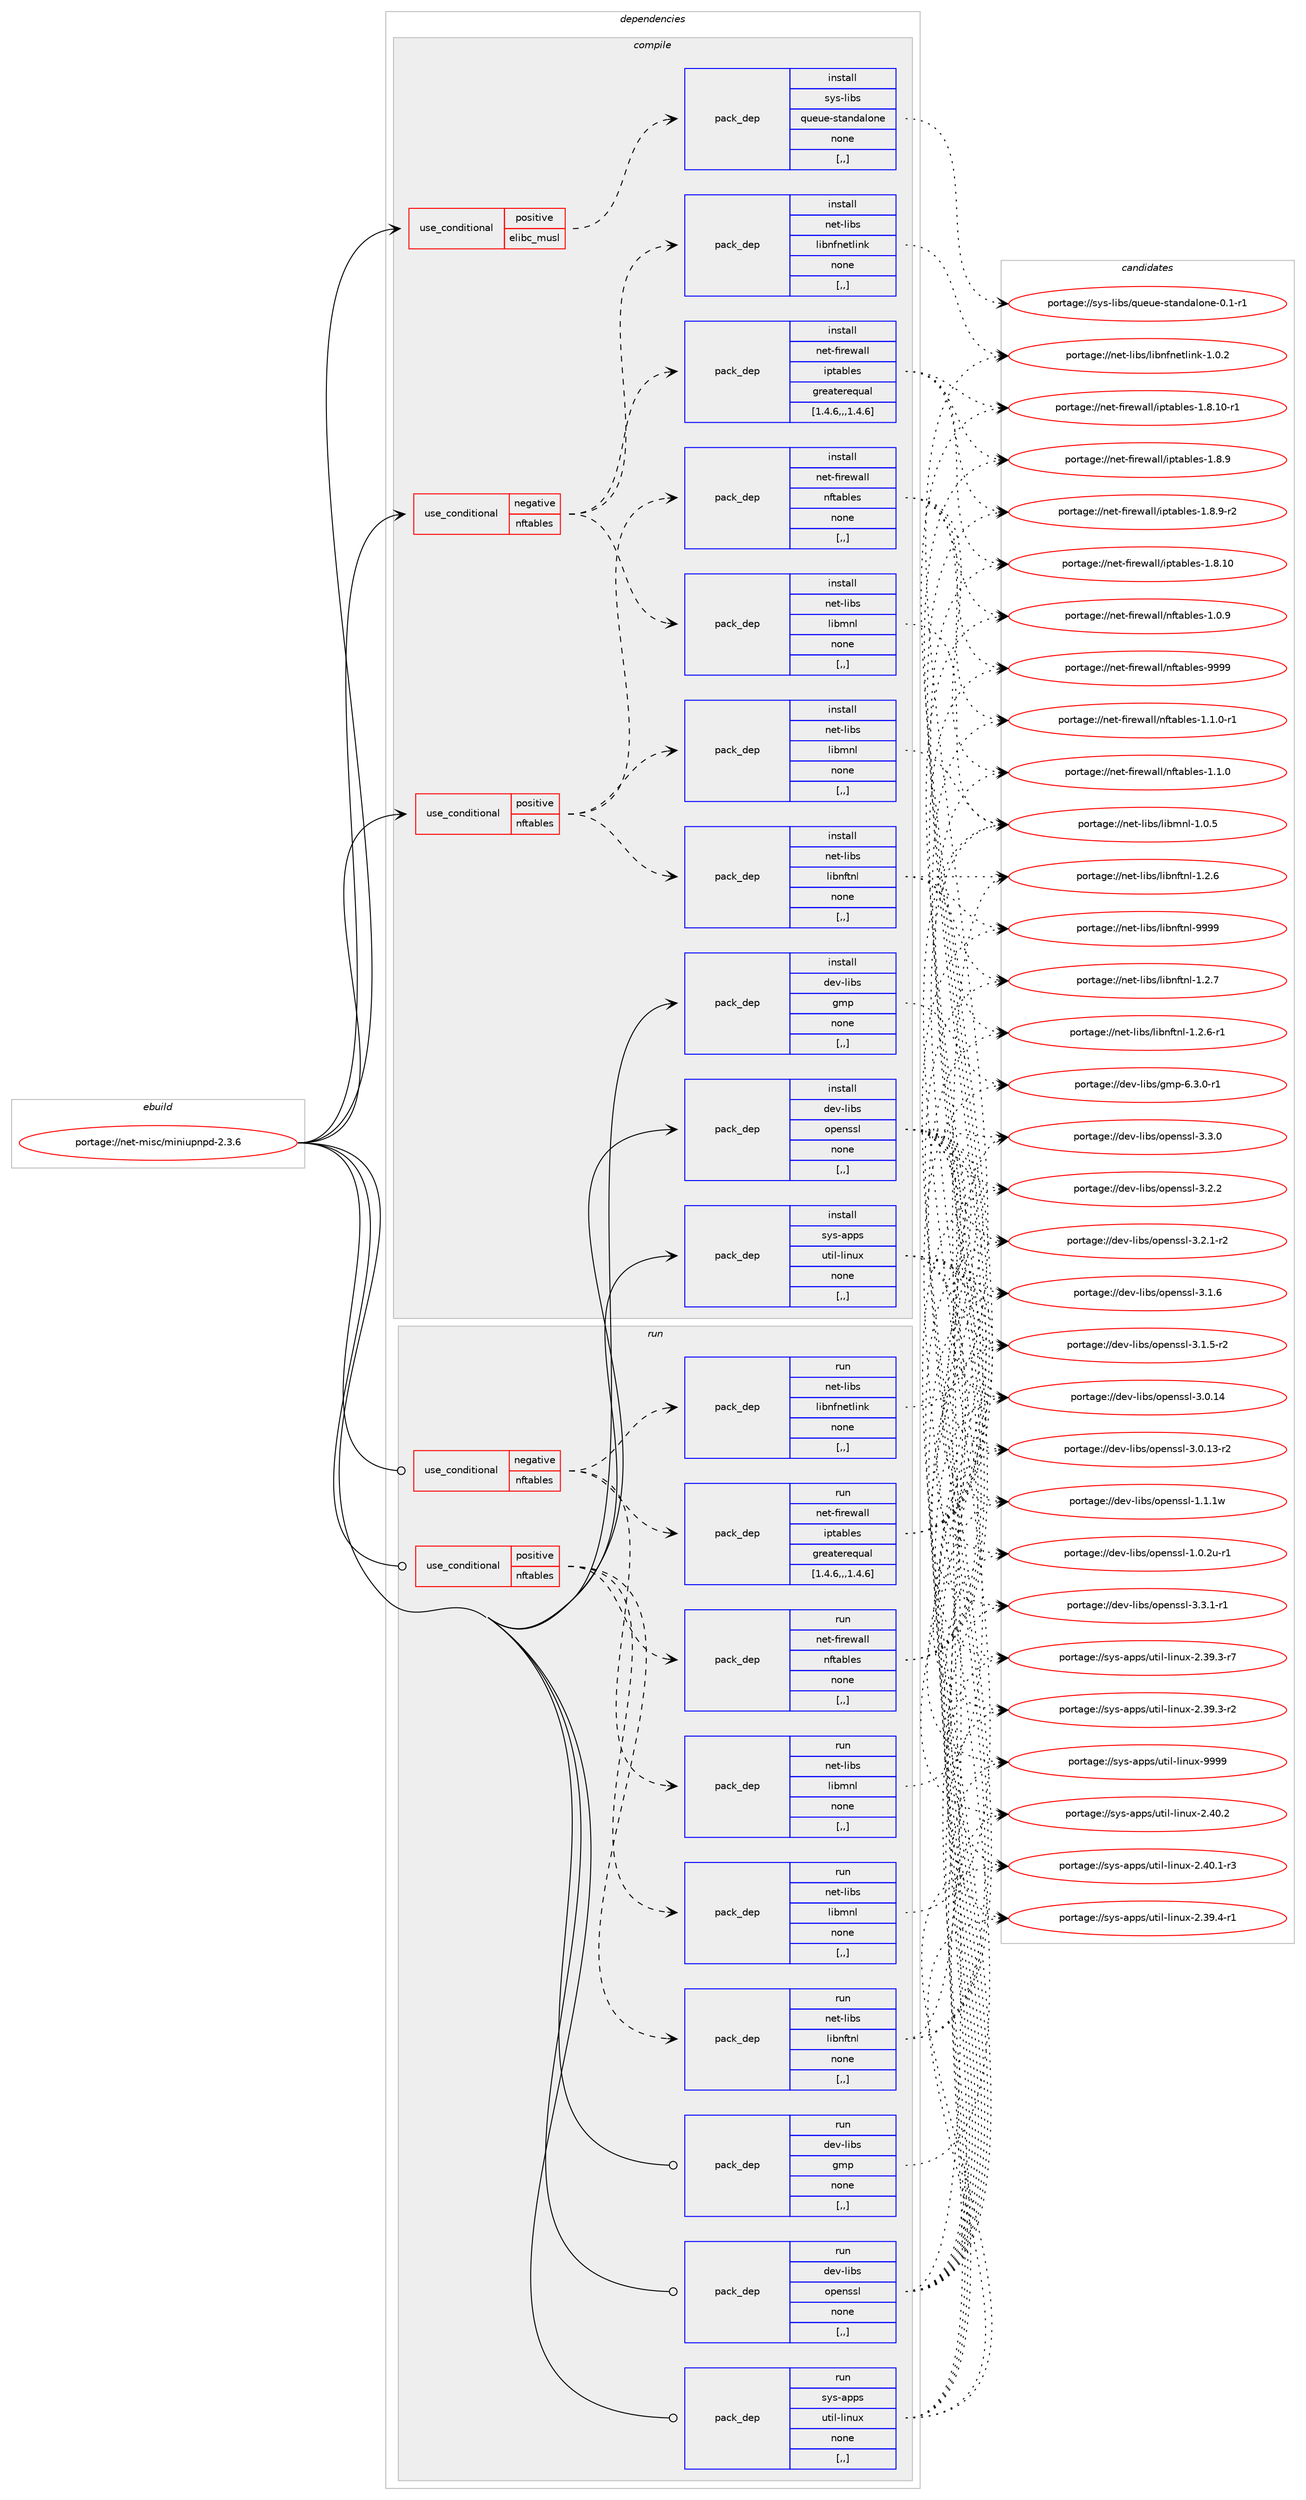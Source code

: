 digraph prolog {

# *************
# Graph options
# *************

newrank=true;
concentrate=true;
compound=true;
graph [rankdir=LR,fontname=Helvetica,fontsize=10,ranksep=1.5];#, ranksep=2.5, nodesep=0.2];
edge  [arrowhead=vee];
node  [fontname=Helvetica,fontsize=10];

# **********
# The ebuild
# **********

subgraph cluster_leftcol {
color=gray;
label=<<i>ebuild</i>>;
id [label="portage://net-misc/miniupnpd-2.3.6", color=red, width=4, href="../net-misc/miniupnpd-2.3.6.svg"];
}

# ****************
# The dependencies
# ****************

subgraph cluster_midcol {
color=gray;
label=<<i>dependencies</i>>;
subgraph cluster_compile {
fillcolor="#eeeeee";
style=filled;
label=<<i>compile</i>>;
subgraph cond97906 {
dependency372082 [label=<<TABLE BORDER="0" CELLBORDER="1" CELLSPACING="0" CELLPADDING="4"><TR><TD ROWSPAN="3" CELLPADDING="10">use_conditional</TD></TR><TR><TD>negative</TD></TR><TR><TD>nftables</TD></TR></TABLE>>, shape=none, color=red];
subgraph pack271510 {
dependency372083 [label=<<TABLE BORDER="0" CELLBORDER="1" CELLSPACING="0" CELLPADDING="4" WIDTH="220"><TR><TD ROWSPAN="6" CELLPADDING="30">pack_dep</TD></TR><TR><TD WIDTH="110">install</TD></TR><TR><TD>net-firewall</TD></TR><TR><TD>iptables</TD></TR><TR><TD>greaterequal</TD></TR><TR><TD>[1.4.6,,,1.4.6]</TD></TR></TABLE>>, shape=none, color=blue];
}
dependency372082:e -> dependency372083:w [weight=20,style="dashed",arrowhead="vee"];
subgraph pack271511 {
dependency372084 [label=<<TABLE BORDER="0" CELLBORDER="1" CELLSPACING="0" CELLPADDING="4" WIDTH="220"><TR><TD ROWSPAN="6" CELLPADDING="30">pack_dep</TD></TR><TR><TD WIDTH="110">install</TD></TR><TR><TD>net-libs</TD></TR><TR><TD>libnfnetlink</TD></TR><TR><TD>none</TD></TR><TR><TD>[,,]</TD></TR></TABLE>>, shape=none, color=blue];
}
dependency372082:e -> dependency372084:w [weight=20,style="dashed",arrowhead="vee"];
subgraph pack271512 {
dependency372085 [label=<<TABLE BORDER="0" CELLBORDER="1" CELLSPACING="0" CELLPADDING="4" WIDTH="220"><TR><TD ROWSPAN="6" CELLPADDING="30">pack_dep</TD></TR><TR><TD WIDTH="110">install</TD></TR><TR><TD>net-libs</TD></TR><TR><TD>libmnl</TD></TR><TR><TD>none</TD></TR><TR><TD>[,,]</TD></TR></TABLE>>, shape=none, color=blue];
}
dependency372082:e -> dependency372085:w [weight=20,style="dashed",arrowhead="vee"];
}
id:e -> dependency372082:w [weight=20,style="solid",arrowhead="vee"];
subgraph cond97907 {
dependency372086 [label=<<TABLE BORDER="0" CELLBORDER="1" CELLSPACING="0" CELLPADDING="4"><TR><TD ROWSPAN="3" CELLPADDING="10">use_conditional</TD></TR><TR><TD>positive</TD></TR><TR><TD>elibc_musl</TD></TR></TABLE>>, shape=none, color=red];
subgraph pack271513 {
dependency372087 [label=<<TABLE BORDER="0" CELLBORDER="1" CELLSPACING="0" CELLPADDING="4" WIDTH="220"><TR><TD ROWSPAN="6" CELLPADDING="30">pack_dep</TD></TR><TR><TD WIDTH="110">install</TD></TR><TR><TD>sys-libs</TD></TR><TR><TD>queue-standalone</TD></TR><TR><TD>none</TD></TR><TR><TD>[,,]</TD></TR></TABLE>>, shape=none, color=blue];
}
dependency372086:e -> dependency372087:w [weight=20,style="dashed",arrowhead="vee"];
}
id:e -> dependency372086:w [weight=20,style="solid",arrowhead="vee"];
subgraph cond97908 {
dependency372088 [label=<<TABLE BORDER="0" CELLBORDER="1" CELLSPACING="0" CELLPADDING="4"><TR><TD ROWSPAN="3" CELLPADDING="10">use_conditional</TD></TR><TR><TD>positive</TD></TR><TR><TD>nftables</TD></TR></TABLE>>, shape=none, color=red];
subgraph pack271514 {
dependency372089 [label=<<TABLE BORDER="0" CELLBORDER="1" CELLSPACING="0" CELLPADDING="4" WIDTH="220"><TR><TD ROWSPAN="6" CELLPADDING="30">pack_dep</TD></TR><TR><TD WIDTH="110">install</TD></TR><TR><TD>net-firewall</TD></TR><TR><TD>nftables</TD></TR><TR><TD>none</TD></TR><TR><TD>[,,]</TD></TR></TABLE>>, shape=none, color=blue];
}
dependency372088:e -> dependency372089:w [weight=20,style="dashed",arrowhead="vee"];
subgraph pack271515 {
dependency372090 [label=<<TABLE BORDER="0" CELLBORDER="1" CELLSPACING="0" CELLPADDING="4" WIDTH="220"><TR><TD ROWSPAN="6" CELLPADDING="30">pack_dep</TD></TR><TR><TD WIDTH="110">install</TD></TR><TR><TD>net-libs</TD></TR><TR><TD>libnftnl</TD></TR><TR><TD>none</TD></TR><TR><TD>[,,]</TD></TR></TABLE>>, shape=none, color=blue];
}
dependency372088:e -> dependency372090:w [weight=20,style="dashed",arrowhead="vee"];
subgraph pack271516 {
dependency372091 [label=<<TABLE BORDER="0" CELLBORDER="1" CELLSPACING="0" CELLPADDING="4" WIDTH="220"><TR><TD ROWSPAN="6" CELLPADDING="30">pack_dep</TD></TR><TR><TD WIDTH="110">install</TD></TR><TR><TD>net-libs</TD></TR><TR><TD>libmnl</TD></TR><TR><TD>none</TD></TR><TR><TD>[,,]</TD></TR></TABLE>>, shape=none, color=blue];
}
dependency372088:e -> dependency372091:w [weight=20,style="dashed",arrowhead="vee"];
}
id:e -> dependency372088:w [weight=20,style="solid",arrowhead="vee"];
subgraph pack271517 {
dependency372092 [label=<<TABLE BORDER="0" CELLBORDER="1" CELLSPACING="0" CELLPADDING="4" WIDTH="220"><TR><TD ROWSPAN="6" CELLPADDING="30">pack_dep</TD></TR><TR><TD WIDTH="110">install</TD></TR><TR><TD>dev-libs</TD></TR><TR><TD>gmp</TD></TR><TR><TD>none</TD></TR><TR><TD>[,,]</TD></TR></TABLE>>, shape=none, color=blue];
}
id:e -> dependency372092:w [weight=20,style="solid",arrowhead="vee"];
subgraph pack271518 {
dependency372093 [label=<<TABLE BORDER="0" CELLBORDER="1" CELLSPACING="0" CELLPADDING="4" WIDTH="220"><TR><TD ROWSPAN="6" CELLPADDING="30">pack_dep</TD></TR><TR><TD WIDTH="110">install</TD></TR><TR><TD>dev-libs</TD></TR><TR><TD>openssl</TD></TR><TR><TD>none</TD></TR><TR><TD>[,,]</TD></TR></TABLE>>, shape=none, color=blue];
}
id:e -> dependency372093:w [weight=20,style="solid",arrowhead="vee"];
subgraph pack271519 {
dependency372094 [label=<<TABLE BORDER="0" CELLBORDER="1" CELLSPACING="0" CELLPADDING="4" WIDTH="220"><TR><TD ROWSPAN="6" CELLPADDING="30">pack_dep</TD></TR><TR><TD WIDTH="110">install</TD></TR><TR><TD>sys-apps</TD></TR><TR><TD>util-linux</TD></TR><TR><TD>none</TD></TR><TR><TD>[,,]</TD></TR></TABLE>>, shape=none, color=blue];
}
id:e -> dependency372094:w [weight=20,style="solid",arrowhead="vee"];
}
subgraph cluster_compileandrun {
fillcolor="#eeeeee";
style=filled;
label=<<i>compile and run</i>>;
}
subgraph cluster_run {
fillcolor="#eeeeee";
style=filled;
label=<<i>run</i>>;
subgraph cond97909 {
dependency372095 [label=<<TABLE BORDER="0" CELLBORDER="1" CELLSPACING="0" CELLPADDING="4"><TR><TD ROWSPAN="3" CELLPADDING="10">use_conditional</TD></TR><TR><TD>negative</TD></TR><TR><TD>nftables</TD></TR></TABLE>>, shape=none, color=red];
subgraph pack271520 {
dependency372096 [label=<<TABLE BORDER="0" CELLBORDER="1" CELLSPACING="0" CELLPADDING="4" WIDTH="220"><TR><TD ROWSPAN="6" CELLPADDING="30">pack_dep</TD></TR><TR><TD WIDTH="110">run</TD></TR><TR><TD>net-firewall</TD></TR><TR><TD>iptables</TD></TR><TR><TD>greaterequal</TD></TR><TR><TD>[1.4.6,,,1.4.6]</TD></TR></TABLE>>, shape=none, color=blue];
}
dependency372095:e -> dependency372096:w [weight=20,style="dashed",arrowhead="vee"];
subgraph pack271521 {
dependency372097 [label=<<TABLE BORDER="0" CELLBORDER="1" CELLSPACING="0" CELLPADDING="4" WIDTH="220"><TR><TD ROWSPAN="6" CELLPADDING="30">pack_dep</TD></TR><TR><TD WIDTH="110">run</TD></TR><TR><TD>net-libs</TD></TR><TR><TD>libnfnetlink</TD></TR><TR><TD>none</TD></TR><TR><TD>[,,]</TD></TR></TABLE>>, shape=none, color=blue];
}
dependency372095:e -> dependency372097:w [weight=20,style="dashed",arrowhead="vee"];
subgraph pack271522 {
dependency372098 [label=<<TABLE BORDER="0" CELLBORDER="1" CELLSPACING="0" CELLPADDING="4" WIDTH="220"><TR><TD ROWSPAN="6" CELLPADDING="30">pack_dep</TD></TR><TR><TD WIDTH="110">run</TD></TR><TR><TD>net-libs</TD></TR><TR><TD>libmnl</TD></TR><TR><TD>none</TD></TR><TR><TD>[,,]</TD></TR></TABLE>>, shape=none, color=blue];
}
dependency372095:e -> dependency372098:w [weight=20,style="dashed",arrowhead="vee"];
}
id:e -> dependency372095:w [weight=20,style="solid",arrowhead="odot"];
subgraph cond97910 {
dependency372099 [label=<<TABLE BORDER="0" CELLBORDER="1" CELLSPACING="0" CELLPADDING="4"><TR><TD ROWSPAN="3" CELLPADDING="10">use_conditional</TD></TR><TR><TD>positive</TD></TR><TR><TD>nftables</TD></TR></TABLE>>, shape=none, color=red];
subgraph pack271523 {
dependency372100 [label=<<TABLE BORDER="0" CELLBORDER="1" CELLSPACING="0" CELLPADDING="4" WIDTH="220"><TR><TD ROWSPAN="6" CELLPADDING="30">pack_dep</TD></TR><TR><TD WIDTH="110">run</TD></TR><TR><TD>net-firewall</TD></TR><TR><TD>nftables</TD></TR><TR><TD>none</TD></TR><TR><TD>[,,]</TD></TR></TABLE>>, shape=none, color=blue];
}
dependency372099:e -> dependency372100:w [weight=20,style="dashed",arrowhead="vee"];
subgraph pack271524 {
dependency372101 [label=<<TABLE BORDER="0" CELLBORDER="1" CELLSPACING="0" CELLPADDING="4" WIDTH="220"><TR><TD ROWSPAN="6" CELLPADDING="30">pack_dep</TD></TR><TR><TD WIDTH="110">run</TD></TR><TR><TD>net-libs</TD></TR><TR><TD>libnftnl</TD></TR><TR><TD>none</TD></TR><TR><TD>[,,]</TD></TR></TABLE>>, shape=none, color=blue];
}
dependency372099:e -> dependency372101:w [weight=20,style="dashed",arrowhead="vee"];
subgraph pack271525 {
dependency372102 [label=<<TABLE BORDER="0" CELLBORDER="1" CELLSPACING="0" CELLPADDING="4" WIDTH="220"><TR><TD ROWSPAN="6" CELLPADDING="30">pack_dep</TD></TR><TR><TD WIDTH="110">run</TD></TR><TR><TD>net-libs</TD></TR><TR><TD>libmnl</TD></TR><TR><TD>none</TD></TR><TR><TD>[,,]</TD></TR></TABLE>>, shape=none, color=blue];
}
dependency372099:e -> dependency372102:w [weight=20,style="dashed",arrowhead="vee"];
}
id:e -> dependency372099:w [weight=20,style="solid",arrowhead="odot"];
subgraph pack271526 {
dependency372103 [label=<<TABLE BORDER="0" CELLBORDER="1" CELLSPACING="0" CELLPADDING="4" WIDTH="220"><TR><TD ROWSPAN="6" CELLPADDING="30">pack_dep</TD></TR><TR><TD WIDTH="110">run</TD></TR><TR><TD>dev-libs</TD></TR><TR><TD>gmp</TD></TR><TR><TD>none</TD></TR><TR><TD>[,,]</TD></TR></TABLE>>, shape=none, color=blue];
}
id:e -> dependency372103:w [weight=20,style="solid",arrowhead="odot"];
subgraph pack271527 {
dependency372104 [label=<<TABLE BORDER="0" CELLBORDER="1" CELLSPACING="0" CELLPADDING="4" WIDTH="220"><TR><TD ROWSPAN="6" CELLPADDING="30">pack_dep</TD></TR><TR><TD WIDTH="110">run</TD></TR><TR><TD>dev-libs</TD></TR><TR><TD>openssl</TD></TR><TR><TD>none</TD></TR><TR><TD>[,,]</TD></TR></TABLE>>, shape=none, color=blue];
}
id:e -> dependency372104:w [weight=20,style="solid",arrowhead="odot"];
subgraph pack271528 {
dependency372105 [label=<<TABLE BORDER="0" CELLBORDER="1" CELLSPACING="0" CELLPADDING="4" WIDTH="220"><TR><TD ROWSPAN="6" CELLPADDING="30">pack_dep</TD></TR><TR><TD WIDTH="110">run</TD></TR><TR><TD>sys-apps</TD></TR><TR><TD>util-linux</TD></TR><TR><TD>none</TD></TR><TR><TD>[,,]</TD></TR></TABLE>>, shape=none, color=blue];
}
id:e -> dependency372105:w [weight=20,style="solid",arrowhead="odot"];
}
}

# **************
# The candidates
# **************

subgraph cluster_choices {
rank=same;
color=gray;
label=<<i>candidates</i>>;

subgraph choice271510 {
color=black;
nodesep=1;
choice1101011164510210511410111997108108471051121169798108101115454946564649484511449 [label="portage://net-firewall/iptables-1.8.10-r1", color=red, width=4,href="../net-firewall/iptables-1.8.10-r1.svg"];
choice110101116451021051141011199710810847105112116979810810111545494656464948 [label="portage://net-firewall/iptables-1.8.10", color=red, width=4,href="../net-firewall/iptables-1.8.10.svg"];
choice11010111645102105114101119971081084710511211697981081011154549465646574511450 [label="portage://net-firewall/iptables-1.8.9-r2", color=red, width=4,href="../net-firewall/iptables-1.8.9-r2.svg"];
choice1101011164510210511410111997108108471051121169798108101115454946564657 [label="portage://net-firewall/iptables-1.8.9", color=red, width=4,href="../net-firewall/iptables-1.8.9.svg"];
dependency372083:e -> choice1101011164510210511410111997108108471051121169798108101115454946564649484511449:w [style=dotted,weight="100"];
dependency372083:e -> choice110101116451021051141011199710810847105112116979810810111545494656464948:w [style=dotted,weight="100"];
dependency372083:e -> choice11010111645102105114101119971081084710511211697981081011154549465646574511450:w [style=dotted,weight="100"];
dependency372083:e -> choice1101011164510210511410111997108108471051121169798108101115454946564657:w [style=dotted,weight="100"];
}
subgraph choice271511 {
color=black;
nodesep=1;
choice11010111645108105981154710810598110102110101116108105110107454946484650 [label="portage://net-libs/libnfnetlink-1.0.2", color=red, width=4,href="../net-libs/libnfnetlink-1.0.2.svg"];
dependency372084:e -> choice11010111645108105981154710810598110102110101116108105110107454946484650:w [style=dotted,weight="100"];
}
subgraph choice271512 {
color=black;
nodesep=1;
choice11010111645108105981154710810598109110108454946484653 [label="portage://net-libs/libmnl-1.0.5", color=red, width=4,href="../net-libs/libmnl-1.0.5.svg"];
dependency372085:e -> choice11010111645108105981154710810598109110108454946484653:w [style=dotted,weight="100"];
}
subgraph choice271513 {
color=black;
nodesep=1;
choice115121115451081059811547113117101117101451151169711010097108111110101454846494511449 [label="portage://sys-libs/queue-standalone-0.1-r1", color=red, width=4,href="../sys-libs/queue-standalone-0.1-r1.svg"];
dependency372087:e -> choice115121115451081059811547113117101117101451151169711010097108111110101454846494511449:w [style=dotted,weight="100"];
}
subgraph choice271514 {
color=black;
nodesep=1;
choice11010111645102105114101119971081084711010211697981081011154557575757 [label="portage://net-firewall/nftables-9999", color=red, width=4,href="../net-firewall/nftables-9999.svg"];
choice11010111645102105114101119971081084711010211697981081011154549464946484511449 [label="portage://net-firewall/nftables-1.1.0-r1", color=red, width=4,href="../net-firewall/nftables-1.1.0-r1.svg"];
choice1101011164510210511410111997108108471101021169798108101115454946494648 [label="portage://net-firewall/nftables-1.1.0", color=red, width=4,href="../net-firewall/nftables-1.1.0.svg"];
choice1101011164510210511410111997108108471101021169798108101115454946484657 [label="portage://net-firewall/nftables-1.0.9", color=red, width=4,href="../net-firewall/nftables-1.0.9.svg"];
dependency372089:e -> choice11010111645102105114101119971081084711010211697981081011154557575757:w [style=dotted,weight="100"];
dependency372089:e -> choice11010111645102105114101119971081084711010211697981081011154549464946484511449:w [style=dotted,weight="100"];
dependency372089:e -> choice1101011164510210511410111997108108471101021169798108101115454946494648:w [style=dotted,weight="100"];
dependency372089:e -> choice1101011164510210511410111997108108471101021169798108101115454946484657:w [style=dotted,weight="100"];
}
subgraph choice271515 {
color=black;
nodesep=1;
choice110101116451081059811547108105981101021161101084557575757 [label="portage://net-libs/libnftnl-9999", color=red, width=4,href="../net-libs/libnftnl-9999.svg"];
choice11010111645108105981154710810598110102116110108454946504655 [label="portage://net-libs/libnftnl-1.2.7", color=red, width=4,href="../net-libs/libnftnl-1.2.7.svg"];
choice110101116451081059811547108105981101021161101084549465046544511449 [label="portage://net-libs/libnftnl-1.2.6-r1", color=red, width=4,href="../net-libs/libnftnl-1.2.6-r1.svg"];
choice11010111645108105981154710810598110102116110108454946504654 [label="portage://net-libs/libnftnl-1.2.6", color=red, width=4,href="../net-libs/libnftnl-1.2.6.svg"];
dependency372090:e -> choice110101116451081059811547108105981101021161101084557575757:w [style=dotted,weight="100"];
dependency372090:e -> choice11010111645108105981154710810598110102116110108454946504655:w [style=dotted,weight="100"];
dependency372090:e -> choice110101116451081059811547108105981101021161101084549465046544511449:w [style=dotted,weight="100"];
dependency372090:e -> choice11010111645108105981154710810598110102116110108454946504654:w [style=dotted,weight="100"];
}
subgraph choice271516 {
color=black;
nodesep=1;
choice11010111645108105981154710810598109110108454946484653 [label="portage://net-libs/libmnl-1.0.5", color=red, width=4,href="../net-libs/libmnl-1.0.5.svg"];
dependency372091:e -> choice11010111645108105981154710810598109110108454946484653:w [style=dotted,weight="100"];
}
subgraph choice271517 {
color=black;
nodesep=1;
choice1001011184510810598115471031091124554465146484511449 [label="portage://dev-libs/gmp-6.3.0-r1", color=red, width=4,href="../dev-libs/gmp-6.3.0-r1.svg"];
dependency372092:e -> choice1001011184510810598115471031091124554465146484511449:w [style=dotted,weight="100"];
}
subgraph choice271518 {
color=black;
nodesep=1;
choice1001011184510810598115471111121011101151151084551465146494511449 [label="portage://dev-libs/openssl-3.3.1-r1", color=red, width=4,href="../dev-libs/openssl-3.3.1-r1.svg"];
choice100101118451081059811547111112101110115115108455146514648 [label="portage://dev-libs/openssl-3.3.0", color=red, width=4,href="../dev-libs/openssl-3.3.0.svg"];
choice100101118451081059811547111112101110115115108455146504650 [label="portage://dev-libs/openssl-3.2.2", color=red, width=4,href="../dev-libs/openssl-3.2.2.svg"];
choice1001011184510810598115471111121011101151151084551465046494511450 [label="portage://dev-libs/openssl-3.2.1-r2", color=red, width=4,href="../dev-libs/openssl-3.2.1-r2.svg"];
choice100101118451081059811547111112101110115115108455146494654 [label="portage://dev-libs/openssl-3.1.6", color=red, width=4,href="../dev-libs/openssl-3.1.6.svg"];
choice1001011184510810598115471111121011101151151084551464946534511450 [label="portage://dev-libs/openssl-3.1.5-r2", color=red, width=4,href="../dev-libs/openssl-3.1.5-r2.svg"];
choice10010111845108105981154711111210111011511510845514648464952 [label="portage://dev-libs/openssl-3.0.14", color=red, width=4,href="../dev-libs/openssl-3.0.14.svg"];
choice100101118451081059811547111112101110115115108455146484649514511450 [label="portage://dev-libs/openssl-3.0.13-r2", color=red, width=4,href="../dev-libs/openssl-3.0.13-r2.svg"];
choice100101118451081059811547111112101110115115108454946494649119 [label="portage://dev-libs/openssl-1.1.1w", color=red, width=4,href="../dev-libs/openssl-1.1.1w.svg"];
choice1001011184510810598115471111121011101151151084549464846501174511449 [label="portage://dev-libs/openssl-1.0.2u-r1", color=red, width=4,href="../dev-libs/openssl-1.0.2u-r1.svg"];
dependency372093:e -> choice1001011184510810598115471111121011101151151084551465146494511449:w [style=dotted,weight="100"];
dependency372093:e -> choice100101118451081059811547111112101110115115108455146514648:w [style=dotted,weight="100"];
dependency372093:e -> choice100101118451081059811547111112101110115115108455146504650:w [style=dotted,weight="100"];
dependency372093:e -> choice1001011184510810598115471111121011101151151084551465046494511450:w [style=dotted,weight="100"];
dependency372093:e -> choice100101118451081059811547111112101110115115108455146494654:w [style=dotted,weight="100"];
dependency372093:e -> choice1001011184510810598115471111121011101151151084551464946534511450:w [style=dotted,weight="100"];
dependency372093:e -> choice10010111845108105981154711111210111011511510845514648464952:w [style=dotted,weight="100"];
dependency372093:e -> choice100101118451081059811547111112101110115115108455146484649514511450:w [style=dotted,weight="100"];
dependency372093:e -> choice100101118451081059811547111112101110115115108454946494649119:w [style=dotted,weight="100"];
dependency372093:e -> choice1001011184510810598115471111121011101151151084549464846501174511449:w [style=dotted,weight="100"];
}
subgraph choice271519 {
color=black;
nodesep=1;
choice115121115459711211211547117116105108451081051101171204557575757 [label="portage://sys-apps/util-linux-9999", color=red, width=4,href="../sys-apps/util-linux-9999.svg"];
choice1151211154597112112115471171161051084510810511011712045504652484650 [label="portage://sys-apps/util-linux-2.40.2", color=red, width=4,href="../sys-apps/util-linux-2.40.2.svg"];
choice11512111545971121121154711711610510845108105110117120455046524846494511451 [label="portage://sys-apps/util-linux-2.40.1-r3", color=red, width=4,href="../sys-apps/util-linux-2.40.1-r3.svg"];
choice11512111545971121121154711711610510845108105110117120455046515746524511449 [label="portage://sys-apps/util-linux-2.39.4-r1", color=red, width=4,href="../sys-apps/util-linux-2.39.4-r1.svg"];
choice11512111545971121121154711711610510845108105110117120455046515746514511455 [label="portage://sys-apps/util-linux-2.39.3-r7", color=red, width=4,href="../sys-apps/util-linux-2.39.3-r7.svg"];
choice11512111545971121121154711711610510845108105110117120455046515746514511450 [label="portage://sys-apps/util-linux-2.39.3-r2", color=red, width=4,href="../sys-apps/util-linux-2.39.3-r2.svg"];
dependency372094:e -> choice115121115459711211211547117116105108451081051101171204557575757:w [style=dotted,weight="100"];
dependency372094:e -> choice1151211154597112112115471171161051084510810511011712045504652484650:w [style=dotted,weight="100"];
dependency372094:e -> choice11512111545971121121154711711610510845108105110117120455046524846494511451:w [style=dotted,weight="100"];
dependency372094:e -> choice11512111545971121121154711711610510845108105110117120455046515746524511449:w [style=dotted,weight="100"];
dependency372094:e -> choice11512111545971121121154711711610510845108105110117120455046515746514511455:w [style=dotted,weight="100"];
dependency372094:e -> choice11512111545971121121154711711610510845108105110117120455046515746514511450:w [style=dotted,weight="100"];
}
subgraph choice271520 {
color=black;
nodesep=1;
choice1101011164510210511410111997108108471051121169798108101115454946564649484511449 [label="portage://net-firewall/iptables-1.8.10-r1", color=red, width=4,href="../net-firewall/iptables-1.8.10-r1.svg"];
choice110101116451021051141011199710810847105112116979810810111545494656464948 [label="portage://net-firewall/iptables-1.8.10", color=red, width=4,href="../net-firewall/iptables-1.8.10.svg"];
choice11010111645102105114101119971081084710511211697981081011154549465646574511450 [label="portage://net-firewall/iptables-1.8.9-r2", color=red, width=4,href="../net-firewall/iptables-1.8.9-r2.svg"];
choice1101011164510210511410111997108108471051121169798108101115454946564657 [label="portage://net-firewall/iptables-1.8.9", color=red, width=4,href="../net-firewall/iptables-1.8.9.svg"];
dependency372096:e -> choice1101011164510210511410111997108108471051121169798108101115454946564649484511449:w [style=dotted,weight="100"];
dependency372096:e -> choice110101116451021051141011199710810847105112116979810810111545494656464948:w [style=dotted,weight="100"];
dependency372096:e -> choice11010111645102105114101119971081084710511211697981081011154549465646574511450:w [style=dotted,weight="100"];
dependency372096:e -> choice1101011164510210511410111997108108471051121169798108101115454946564657:w [style=dotted,weight="100"];
}
subgraph choice271521 {
color=black;
nodesep=1;
choice11010111645108105981154710810598110102110101116108105110107454946484650 [label="portage://net-libs/libnfnetlink-1.0.2", color=red, width=4,href="../net-libs/libnfnetlink-1.0.2.svg"];
dependency372097:e -> choice11010111645108105981154710810598110102110101116108105110107454946484650:w [style=dotted,weight="100"];
}
subgraph choice271522 {
color=black;
nodesep=1;
choice11010111645108105981154710810598109110108454946484653 [label="portage://net-libs/libmnl-1.0.5", color=red, width=4,href="../net-libs/libmnl-1.0.5.svg"];
dependency372098:e -> choice11010111645108105981154710810598109110108454946484653:w [style=dotted,weight="100"];
}
subgraph choice271523 {
color=black;
nodesep=1;
choice11010111645102105114101119971081084711010211697981081011154557575757 [label="portage://net-firewall/nftables-9999", color=red, width=4,href="../net-firewall/nftables-9999.svg"];
choice11010111645102105114101119971081084711010211697981081011154549464946484511449 [label="portage://net-firewall/nftables-1.1.0-r1", color=red, width=4,href="../net-firewall/nftables-1.1.0-r1.svg"];
choice1101011164510210511410111997108108471101021169798108101115454946494648 [label="portage://net-firewall/nftables-1.1.0", color=red, width=4,href="../net-firewall/nftables-1.1.0.svg"];
choice1101011164510210511410111997108108471101021169798108101115454946484657 [label="portage://net-firewall/nftables-1.0.9", color=red, width=4,href="../net-firewall/nftables-1.0.9.svg"];
dependency372100:e -> choice11010111645102105114101119971081084711010211697981081011154557575757:w [style=dotted,weight="100"];
dependency372100:e -> choice11010111645102105114101119971081084711010211697981081011154549464946484511449:w [style=dotted,weight="100"];
dependency372100:e -> choice1101011164510210511410111997108108471101021169798108101115454946494648:w [style=dotted,weight="100"];
dependency372100:e -> choice1101011164510210511410111997108108471101021169798108101115454946484657:w [style=dotted,weight="100"];
}
subgraph choice271524 {
color=black;
nodesep=1;
choice110101116451081059811547108105981101021161101084557575757 [label="portage://net-libs/libnftnl-9999", color=red, width=4,href="../net-libs/libnftnl-9999.svg"];
choice11010111645108105981154710810598110102116110108454946504655 [label="portage://net-libs/libnftnl-1.2.7", color=red, width=4,href="../net-libs/libnftnl-1.2.7.svg"];
choice110101116451081059811547108105981101021161101084549465046544511449 [label="portage://net-libs/libnftnl-1.2.6-r1", color=red, width=4,href="../net-libs/libnftnl-1.2.6-r1.svg"];
choice11010111645108105981154710810598110102116110108454946504654 [label="portage://net-libs/libnftnl-1.2.6", color=red, width=4,href="../net-libs/libnftnl-1.2.6.svg"];
dependency372101:e -> choice110101116451081059811547108105981101021161101084557575757:w [style=dotted,weight="100"];
dependency372101:e -> choice11010111645108105981154710810598110102116110108454946504655:w [style=dotted,weight="100"];
dependency372101:e -> choice110101116451081059811547108105981101021161101084549465046544511449:w [style=dotted,weight="100"];
dependency372101:e -> choice11010111645108105981154710810598110102116110108454946504654:w [style=dotted,weight="100"];
}
subgraph choice271525 {
color=black;
nodesep=1;
choice11010111645108105981154710810598109110108454946484653 [label="portage://net-libs/libmnl-1.0.5", color=red, width=4,href="../net-libs/libmnl-1.0.5.svg"];
dependency372102:e -> choice11010111645108105981154710810598109110108454946484653:w [style=dotted,weight="100"];
}
subgraph choice271526 {
color=black;
nodesep=1;
choice1001011184510810598115471031091124554465146484511449 [label="portage://dev-libs/gmp-6.3.0-r1", color=red, width=4,href="../dev-libs/gmp-6.3.0-r1.svg"];
dependency372103:e -> choice1001011184510810598115471031091124554465146484511449:w [style=dotted,weight="100"];
}
subgraph choice271527 {
color=black;
nodesep=1;
choice1001011184510810598115471111121011101151151084551465146494511449 [label="portage://dev-libs/openssl-3.3.1-r1", color=red, width=4,href="../dev-libs/openssl-3.3.1-r1.svg"];
choice100101118451081059811547111112101110115115108455146514648 [label="portage://dev-libs/openssl-3.3.0", color=red, width=4,href="../dev-libs/openssl-3.3.0.svg"];
choice100101118451081059811547111112101110115115108455146504650 [label="portage://dev-libs/openssl-3.2.2", color=red, width=4,href="../dev-libs/openssl-3.2.2.svg"];
choice1001011184510810598115471111121011101151151084551465046494511450 [label="portage://dev-libs/openssl-3.2.1-r2", color=red, width=4,href="../dev-libs/openssl-3.2.1-r2.svg"];
choice100101118451081059811547111112101110115115108455146494654 [label="portage://dev-libs/openssl-3.1.6", color=red, width=4,href="../dev-libs/openssl-3.1.6.svg"];
choice1001011184510810598115471111121011101151151084551464946534511450 [label="portage://dev-libs/openssl-3.1.5-r2", color=red, width=4,href="../dev-libs/openssl-3.1.5-r2.svg"];
choice10010111845108105981154711111210111011511510845514648464952 [label="portage://dev-libs/openssl-3.0.14", color=red, width=4,href="../dev-libs/openssl-3.0.14.svg"];
choice100101118451081059811547111112101110115115108455146484649514511450 [label="portage://dev-libs/openssl-3.0.13-r2", color=red, width=4,href="../dev-libs/openssl-3.0.13-r2.svg"];
choice100101118451081059811547111112101110115115108454946494649119 [label="portage://dev-libs/openssl-1.1.1w", color=red, width=4,href="../dev-libs/openssl-1.1.1w.svg"];
choice1001011184510810598115471111121011101151151084549464846501174511449 [label="portage://dev-libs/openssl-1.0.2u-r1", color=red, width=4,href="../dev-libs/openssl-1.0.2u-r1.svg"];
dependency372104:e -> choice1001011184510810598115471111121011101151151084551465146494511449:w [style=dotted,weight="100"];
dependency372104:e -> choice100101118451081059811547111112101110115115108455146514648:w [style=dotted,weight="100"];
dependency372104:e -> choice100101118451081059811547111112101110115115108455146504650:w [style=dotted,weight="100"];
dependency372104:e -> choice1001011184510810598115471111121011101151151084551465046494511450:w [style=dotted,weight="100"];
dependency372104:e -> choice100101118451081059811547111112101110115115108455146494654:w [style=dotted,weight="100"];
dependency372104:e -> choice1001011184510810598115471111121011101151151084551464946534511450:w [style=dotted,weight="100"];
dependency372104:e -> choice10010111845108105981154711111210111011511510845514648464952:w [style=dotted,weight="100"];
dependency372104:e -> choice100101118451081059811547111112101110115115108455146484649514511450:w [style=dotted,weight="100"];
dependency372104:e -> choice100101118451081059811547111112101110115115108454946494649119:w [style=dotted,weight="100"];
dependency372104:e -> choice1001011184510810598115471111121011101151151084549464846501174511449:w [style=dotted,weight="100"];
}
subgraph choice271528 {
color=black;
nodesep=1;
choice115121115459711211211547117116105108451081051101171204557575757 [label="portage://sys-apps/util-linux-9999", color=red, width=4,href="../sys-apps/util-linux-9999.svg"];
choice1151211154597112112115471171161051084510810511011712045504652484650 [label="portage://sys-apps/util-linux-2.40.2", color=red, width=4,href="../sys-apps/util-linux-2.40.2.svg"];
choice11512111545971121121154711711610510845108105110117120455046524846494511451 [label="portage://sys-apps/util-linux-2.40.1-r3", color=red, width=4,href="../sys-apps/util-linux-2.40.1-r3.svg"];
choice11512111545971121121154711711610510845108105110117120455046515746524511449 [label="portage://sys-apps/util-linux-2.39.4-r1", color=red, width=4,href="../sys-apps/util-linux-2.39.4-r1.svg"];
choice11512111545971121121154711711610510845108105110117120455046515746514511455 [label="portage://sys-apps/util-linux-2.39.3-r7", color=red, width=4,href="../sys-apps/util-linux-2.39.3-r7.svg"];
choice11512111545971121121154711711610510845108105110117120455046515746514511450 [label="portage://sys-apps/util-linux-2.39.3-r2", color=red, width=4,href="../sys-apps/util-linux-2.39.3-r2.svg"];
dependency372105:e -> choice115121115459711211211547117116105108451081051101171204557575757:w [style=dotted,weight="100"];
dependency372105:e -> choice1151211154597112112115471171161051084510810511011712045504652484650:w [style=dotted,weight="100"];
dependency372105:e -> choice11512111545971121121154711711610510845108105110117120455046524846494511451:w [style=dotted,weight="100"];
dependency372105:e -> choice11512111545971121121154711711610510845108105110117120455046515746524511449:w [style=dotted,weight="100"];
dependency372105:e -> choice11512111545971121121154711711610510845108105110117120455046515746514511455:w [style=dotted,weight="100"];
dependency372105:e -> choice11512111545971121121154711711610510845108105110117120455046515746514511450:w [style=dotted,weight="100"];
}
}

}
